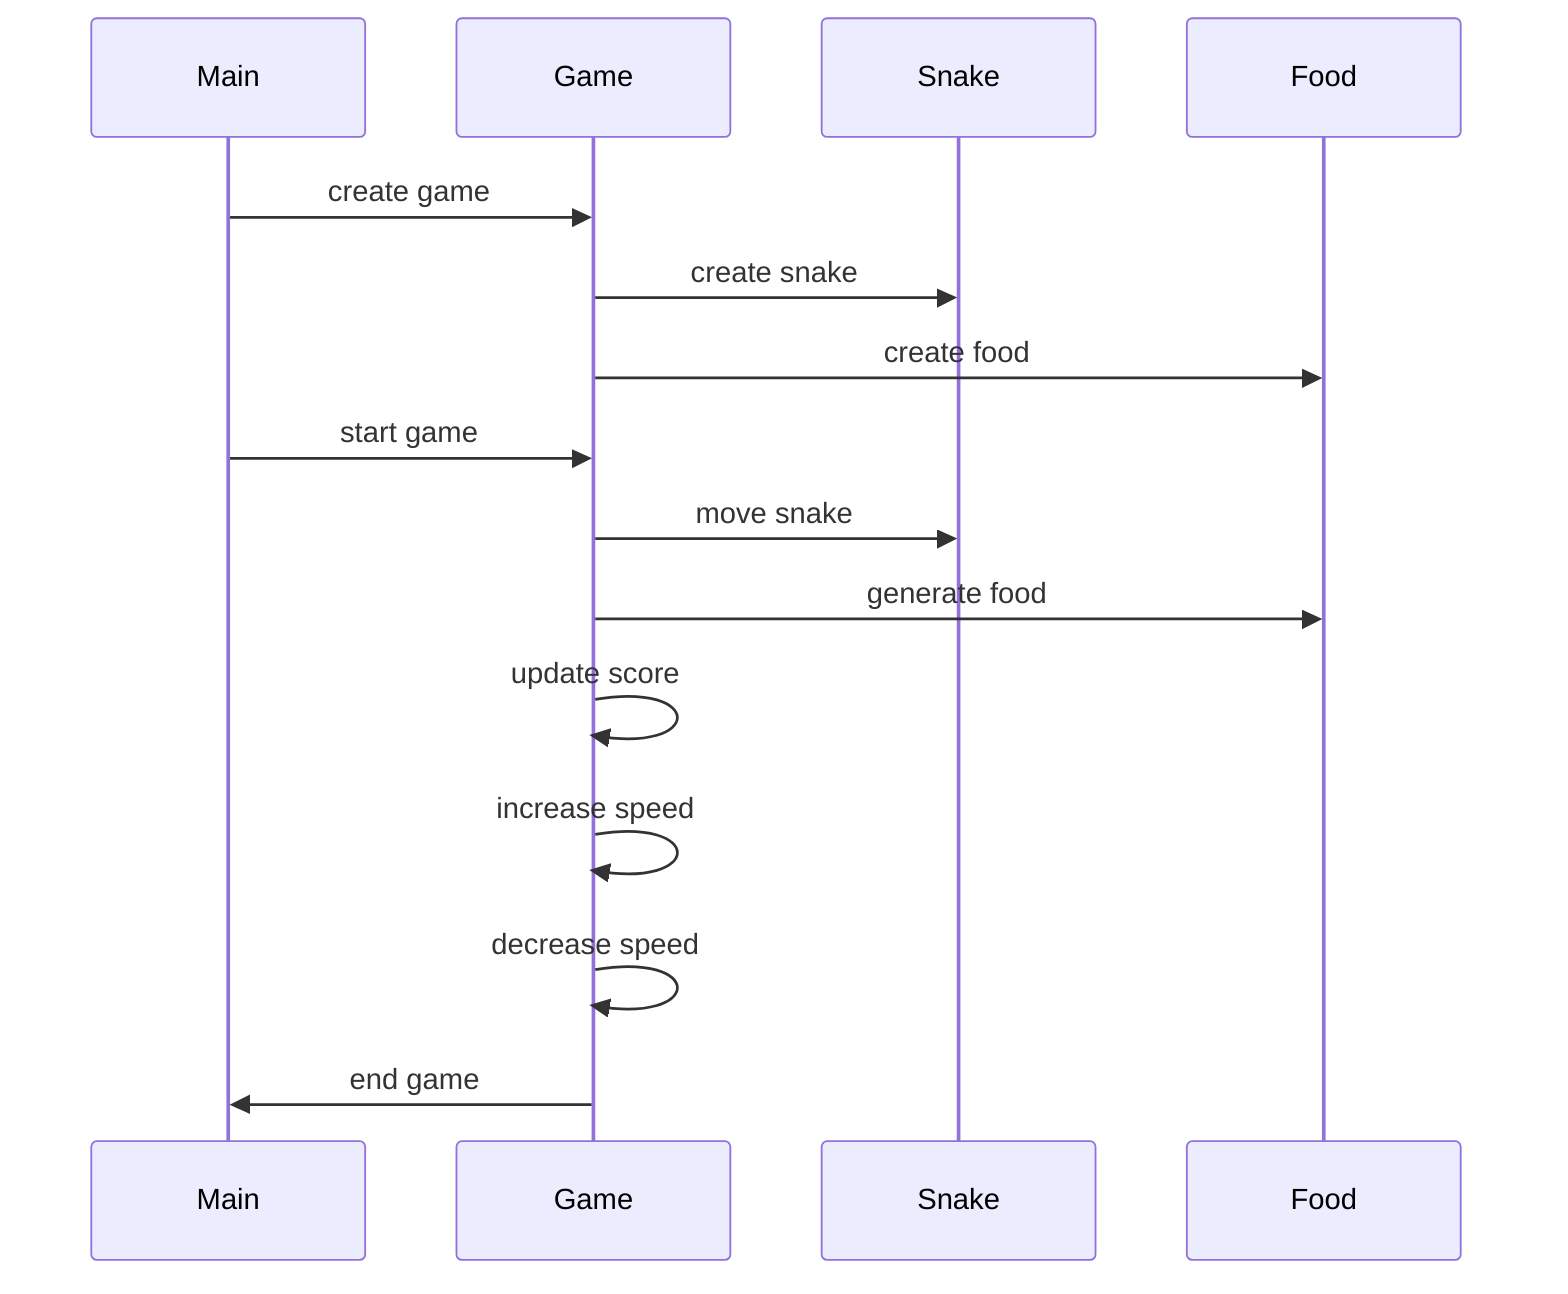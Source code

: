 sequenceDiagram
    participant M as Main
    participant G as Game
    participant S as Snake
    participant F as Food
    M->>G: create game
    G->>S: create snake
    G->>F: create food
    M->>G: start game
    G->>S: move snake
    G->>F: generate food
    G->>G: update score
    G->>G: increase speed
    G->>G: decrease speed
    G->>M: end game